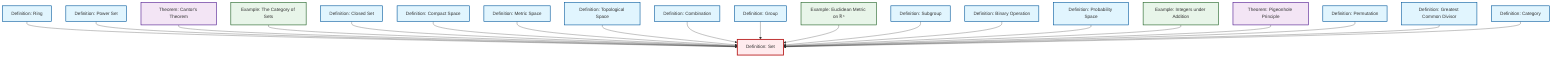 graph TD
    classDef definition fill:#e1f5fe,stroke:#01579b,stroke-width:2px
    classDef theorem fill:#f3e5f5,stroke:#4a148c,stroke-width:2px
    classDef axiom fill:#fff3e0,stroke:#e65100,stroke-width:2px
    classDef example fill:#e8f5e9,stroke:#1b5e20,stroke-width:2px
    classDef current fill:#ffebee,stroke:#b71c1c,stroke-width:3px
    def-permutation["Definition: Permutation"]:::definition
    def-metric-space["Definition: Metric Space"]:::definition
    def-set["Definition: Set"]:::definition
    ex-euclidean-metric["Example: Euclidean Metric on ℝⁿ"]:::example
    def-compact["Definition: Compact Space"]:::definition
    def-category["Definition: Category"]:::definition
    thm-pigeonhole-principle["Theorem: Pigeonhole Principle"]:::theorem
    def-subgroup["Definition: Subgroup"]:::definition
    ex-set-category["Example: The Category of Sets"]:::example
    def-probability-space["Definition: Probability Space"]:::definition
    def-gcd["Definition: Greatest Common Divisor"]:::definition
    def-closed-set["Definition: Closed Set"]:::definition
    def-topological-space["Definition: Topological Space"]:::definition
    def-combination["Definition: Combination"]:::definition
    ex-integers-addition["Example: Integers under Addition"]:::example
    def-group["Definition: Group"]:::definition
    def-power-set["Definition: Power Set"]:::definition
    def-ring["Definition: Ring"]:::definition
    def-binary-operation["Definition: Binary Operation"]:::definition
    thm-cantor["Theorem: Cantor's Theorem"]:::theorem
    def-ring --> def-set
    def-power-set --> def-set
    thm-cantor --> def-set
    ex-set-category --> def-set
    def-closed-set --> def-set
    def-compact --> def-set
    def-metric-space --> def-set
    def-topological-space --> def-set
    def-combination --> def-set
    def-group --> def-set
    ex-euclidean-metric --> def-set
    def-subgroup --> def-set
    def-binary-operation --> def-set
    def-probability-space --> def-set
    ex-integers-addition --> def-set
    thm-pigeonhole-principle --> def-set
    def-permutation --> def-set
    def-gcd --> def-set
    def-category --> def-set
    class def-set current